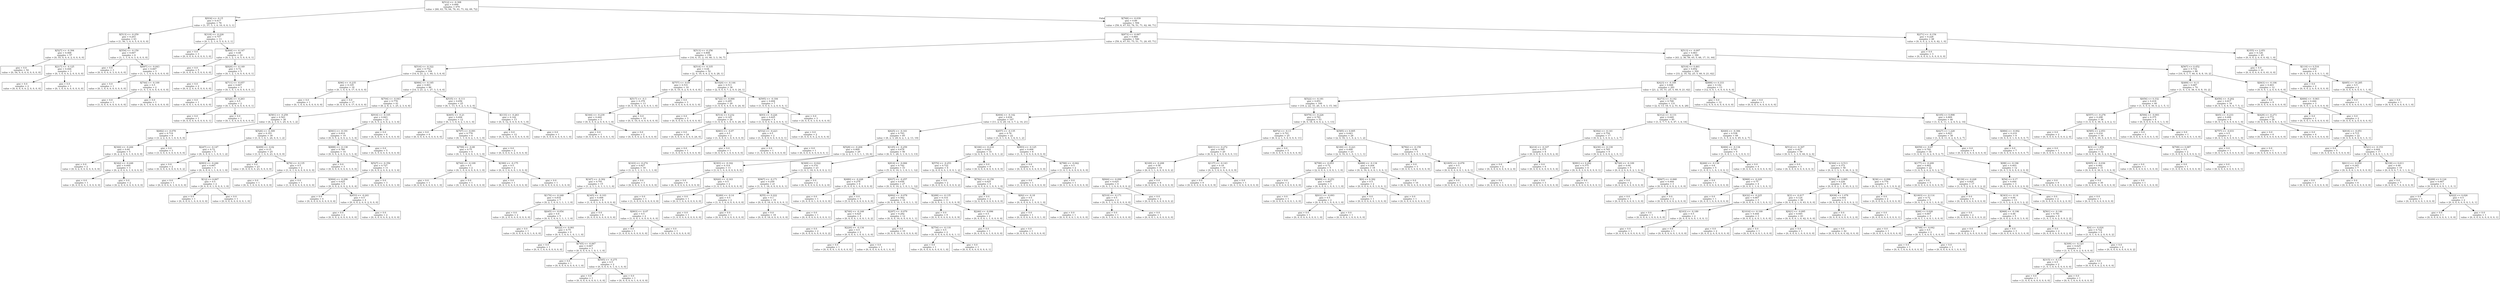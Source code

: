 digraph Tree {
node [shape=box] ;
0 [label="X[512] <= -0.308\ngini = 0.899\nsamples = 670\nvalue = [60, 63, 70, 64, 78, 61, 71, 62, 69, 72]"] ;
1 [label="X[934] <= -0.15\ngini = 0.417\nsamples = 76\nvalue = [1, 57, 3, 1, 0, 10, 0, 0, 3, 1]"] ;
0 -> 1 [labeldistance=2.5, labelangle=45, headlabel="True"] ;
2 [label="X[513] <= -0.259\ngini = 0.203\nsamples = 63\nvalue = [1, 56, 1, 0, 0, 5, 0, 0, 0, 0]"] ;
1 -> 2 ;
3 [label="X[527] <= -0.394\ngini = 0.068\nsamples = 57\nvalue = [0, 55, 0, 0, 0, 2, 0, 0, 0, 0]"] ;
2 -> 3 ;
4 [label="gini = 0.0\nsamples = 54\nvalue = [0, 54, 0, 0, 0, 0, 0, 0, 0, 0]"] ;
3 -> 4 ;
5 [label="X[217] <= -0.125\ngini = 0.444\nsamples = 3\nvalue = [0, 1, 0, 0, 0, 2, 0, 0, 0, 0]"] ;
3 -> 5 ;
6 [label="gini = 0.0\nsamples = 2\nvalue = [0, 0, 0, 0, 0, 2, 0, 0, 0, 0]"] ;
5 -> 6 ;
7 [label="gini = 0.0\nsamples = 1\nvalue = [0, 1, 0, 0, 0, 0, 0, 0, 0, 0]"] ;
5 -> 7 ;
8 [label="X[554] <= -0.159\ngini = 0.667\nsamples = 6\nvalue = [1, 1, 1, 0, 0, 3, 0, 0, 0, 0]"] ;
2 -> 8 ;
9 [label="gini = 0.0\nsamples = 3\nvalue = [0, 0, 0, 0, 0, 3, 0, 0, 0, 0]"] ;
8 -> 9 ;
10 [label="X[697] <= -0.043\ngini = 0.667\nsamples = 3\nvalue = [1, 1, 1, 0, 0, 0, 0, 0, 0, 0]"] ;
8 -> 10 ;
11 [label="gini = 0.0\nsamples = 1\nvalue = [0, 1, 0, 0, 0, 0, 0, 0, 0, 0]"] ;
10 -> 11 ;
12 [label="X[744] <= -0.109\ngini = 0.5\nsamples = 2\nvalue = [1, 0, 1, 0, 0, 0, 0, 0, 0, 0]"] ;
10 -> 12 ;
13 [label="gini = 0.0\nsamples = 1\nvalue = [1, 0, 0, 0, 0, 0, 0, 0, 0, 0]"] ;
12 -> 13 ;
14 [label="gini = 0.0\nsamples = 1\nvalue = [0, 0, 1, 0, 0, 0, 0, 0, 0, 0]"] ;
12 -> 14 ;
15 [label="X[318] <= -0.226\ngini = 0.757\nsamples = 13\nvalue = [0, 1, 2, 1, 0, 5, 0, 0, 3, 1]"] ;
1 -> 15 ;
16 [label="gini = 0.0\nsamples = 3\nvalue = [0, 0, 0, 0, 0, 0, 0, 0, 3, 0]"] ;
15 -> 16 ;
17 [label="X[464] <= -0.147\ngini = 0.68\nsamples = 10\nvalue = [0, 1, 2, 1, 0, 5, 0, 0, 0, 1]"] ;
15 -> 17 ;
18 [label="gini = 0.0\nsamples = 5\nvalue = [0, 0, 0, 0, 0, 5, 0, 0, 0, 0]"] ;
17 -> 18 ;
19 [label="X[820] <= -0.149\ngini = 0.72\nsamples = 5\nvalue = [0, 1, 2, 1, 0, 0, 0, 0, 0, 1]"] ;
17 -> 19 ;
20 [label="gini = 0.0\nsamples = 2\nvalue = [0, 0, 2, 0, 0, 0, 0, 0, 0, 0]"] ;
19 -> 20 ;
21 [label="X[711] <= -0.057\ngini = 0.667\nsamples = 3\nvalue = [0, 1, 0, 1, 0, 0, 0, 0, 0, 1]"] ;
19 -> 21 ;
22 [label="gini = 0.0\nsamples = 1\nvalue = [0, 0, 0, 1, 0, 0, 0, 0, 0, 0]"] ;
21 -> 22 ;
23 [label="X[528] <= -0.263\ngini = 0.5\nsamples = 2\nvalue = [0, 1, 0, 0, 0, 0, 0, 0, 0, 1]"] ;
21 -> 23 ;
24 [label="gini = 0.0\nsamples = 1\nvalue = [0, 0, 0, 0, 0, 0, 0, 0, 0, 1]"] ;
23 -> 24 ;
25 [label="gini = 0.0\nsamples = 1\nvalue = [0, 1, 0, 0, 0, 0, 0, 0, 0, 0]"] ;
23 -> 25 ;
26 [label="X[768] <= -0.039\ngini = 0.89\nsamples = 594\nvalue = [59, 6, 67, 63, 78, 51, 71, 62, 66, 71]"] ;
0 -> 26 [labeldistance=2.5, labelangle=-45, headlabel="False"] ;
27 [label="X[873] <= -0.067\ngini = 0.884\nsamples = 546\nvalue = [59, 6, 67, 61, 75, 51, 71, 20, 65, 71]"] ;
26 -> 27 ;
28 [label="X[513] <= -0.256\ngini = 0.808\nsamples = 156\nvalue = [16, 4, 31, 2, 10, 46, 3, 3, 34, 7]"] ;
27 -> 28 ;
29 [label="X[516] <= -0.322\ngini = 0.752\nsamples = 104\nvalue = [14, 4, 21, 2, 1, 44, 3, 3, 6, 6]"] ;
28 -> 29 ;
30 [label="X[96] <= -0.235\ngini = 0.105\nsamples = 18\nvalue = [0, 1, 0, 0, 0, 17, 0, 0, 0, 0]"] ;
29 -> 30 ;
31 [label="gini = 0.0\nsamples = 1\nvalue = [0, 1, 0, 0, 0, 0, 0, 0, 0, 0]"] ;
30 -> 31 ;
32 [label="gini = 0.0\nsamples = 17\nvalue = [0, 0, 0, 0, 0, 17, 0, 0, 0, 0]"] ;
30 -> 32 ;
33 [label="X[984] <= -0.185\ngini = 0.801\nsamples = 86\nvalue = [14, 3, 21, 2, 1, 27, 3, 3, 6, 6]"] ;
29 -> 33 ;
34 [label="X[704] <= -0.043\ngini = 0.778\nsamples = 61\nvalue = [8, 2, 8, 2, 1, 25, 2, 3, 4, 6]"] ;
33 -> 34 ;
35 [label="X[581] <= -0.259\ngini = 0.543\nsamples = 38\nvalue = [4, 2, 3, 0, 1, 25, 0, 0, 1, 2]"] ;
34 -> 35 ;
36 [label="X[682] <= -0.078\ngini = 0.719\nsamples = 8\nvalue = [3, 2, 2, 0, 0, 1, 0, 0, 0, 0]"] ;
35 -> 36 ;
37 [label="X[344] <= -0.244\ngini = 0.64\nsamples = 5\nvalue = [0, 2, 2, 0, 0, 1, 0, 0, 0, 0]"] ;
36 -> 37 ;
38 [label="gini = 0.0\nsamples = 2\nvalue = [0, 0, 2, 0, 0, 0, 0, 0, 0, 0]"] ;
37 -> 38 ;
39 [label="X[342] <= -0.248\ngini = 0.444\nsamples = 3\nvalue = [0, 2, 0, 0, 0, 1, 0, 0, 0, 0]"] ;
37 -> 39 ;
40 [label="gini = 0.0\nsamples = 1\nvalue = [0, 0, 0, 0, 0, 1, 0, 0, 0, 0]"] ;
39 -> 40 ;
41 [label="gini = 0.0\nsamples = 2\nvalue = [0, 2, 0, 0, 0, 0, 0, 0, 0, 0]"] ;
39 -> 41 ;
42 [label="gini = 0.0\nsamples = 3\nvalue = [3, 0, 0, 0, 0, 0, 0, 0, 0, 0]"] ;
36 -> 42 ;
43 [label="X[526] <= -0.309\ngini = 0.351\nsamples = 30\nvalue = [1, 0, 1, 0, 1, 24, 0, 0, 1, 2]"] ;
35 -> 43 ;
44 [label="X[247] <= -0.147\ngini = 0.72\nsamples = 5\nvalue = [0, 0, 0, 0, 1, 1, 0, 0, 1, 2]"] ;
43 -> 44 ;
45 [label="gini = 0.0\nsamples = 2\nvalue = [0, 0, 0, 0, 0, 0, 0, 0, 0, 2]"] ;
44 -> 45 ;
46 [label="X[993] <= -0.246\ngini = 0.667\nsamples = 3\nvalue = [0, 0, 0, 0, 1, 1, 0, 0, 1, 0]"] ;
44 -> 46 ;
47 [label="gini = 0.0\nsamples = 1\nvalue = [0, 0, 0, 0, 0, 1, 0, 0, 0, 0]"] ;
46 -> 47 ;
48 [label="X[12] <= 6.667\ngini = 0.5\nsamples = 2\nvalue = [0, 0, 0, 0, 1, 0, 0, 0, 1, 0]"] ;
46 -> 48 ;
49 [label="gini = 0.0\nsamples = 1\nvalue = [0, 0, 0, 0, 1, 0, 0, 0, 0, 0]"] ;
48 -> 49 ;
50 [label="gini = 0.0\nsamples = 1\nvalue = [0, 0, 0, 0, 0, 0, 0, 0, 1, 0]"] ;
48 -> 50 ;
51 [label="X[499] <= -0.02\ngini = 0.15\nsamples = 25\nvalue = [1, 0, 1, 0, 0, 23, 0, 0, 0, 0]"] ;
43 -> 51 ;
52 [label="gini = 0.0\nsamples = 23\nvalue = [0, 0, 0, 0, 0, 23, 0, 0, 0, 0]"] ;
51 -> 52 ;
53 [label="X[76] <= -0.135\ngini = 0.5\nsamples = 2\nvalue = [1, 0, 1, 0, 0, 0, 0, 0, 0, 0]"] ;
51 -> 53 ;
54 [label="gini = 0.0\nsamples = 1\nvalue = [0, 0, 1, 0, 0, 0, 0, 0, 0, 0]"] ;
53 -> 54 ;
55 [label="gini = 0.0\nsamples = 1\nvalue = [1, 0, 0, 0, 0, 0, 0, 0, 0, 0]"] ;
53 -> 55 ;
56 [label="X[916] <= -0.105\ngini = 0.843\nsamples = 23\nvalue = [4, 0, 5, 2, 0, 0, 2, 3, 3, 4]"] ;
34 -> 56 ;
57 [label="X[941] <= -0.191\ngini = 0.814\nsamples = 19\nvalue = [0, 0, 5, 2, 0, 0, 2, 3, 3, 4]"] ;
56 -> 57 ;
58 [label="X[888] <= -0.138\ngini = 0.786\nsamples = 14\nvalue = [0, 0, 0, 2, 0, 0, 2, 3, 3, 4]"] ;
57 -> 58 ;
59 [label="gini = 0.0\nsamples = 3\nvalue = [0, 0, 0, 0, 0, 0, 0, 3, 0, 0]"] ;
58 -> 59 ;
60 [label="X[527] <= -0.356\ngini = 0.727\nsamples = 11\nvalue = [0, 0, 0, 2, 0, 0, 2, 0, 3, 4]"] ;
58 -> 60 ;
61 [label="X[904] <= -0.296\ngini = 0.625\nsamples = 8\nvalue = [0, 0, 0, 2, 0, 0, 2, 0, 0, 4]"] ;
60 -> 61 ;
62 [label="gini = 0.0\nsamples = 4\nvalue = [0, 0, 0, 0, 0, 0, 0, 0, 0, 4]"] ;
61 -> 62 ;
63 [label="X[453] <= -0.241\ngini = 0.5\nsamples = 4\nvalue = [0, 0, 0, 2, 0, 0, 2, 0, 0, 0]"] ;
61 -> 63 ;
64 [label="gini = 0.0\nsamples = 2\nvalue = [0, 0, 0, 2, 0, 0, 0, 0, 0, 0]"] ;
63 -> 64 ;
65 [label="gini = 0.0\nsamples = 2\nvalue = [0, 0, 0, 0, 0, 0, 2, 0, 0, 0]"] ;
63 -> 65 ;
66 [label="gini = 0.0\nsamples = 3\nvalue = [0, 0, 0, 0, 0, 0, 0, 0, 3, 0]"] ;
60 -> 66 ;
67 [label="gini = 0.0\nsamples = 5\nvalue = [0, 0, 5, 0, 0, 0, 0, 0, 0, 0]"] ;
57 -> 67 ;
68 [label="gini = 0.0\nsamples = 4\nvalue = [4, 0, 0, 0, 0, 0, 0, 0, 0, 0]"] ;
56 -> 68 ;
69 [label="X[535] <= -0.111\ngini = 0.656\nsamples = 25\nvalue = [6, 1, 13, 0, 0, 2, 1, 0, 2, 0]"] ;
33 -> 69 ;
70 [label="X[465] <= -0.21\ngini = 0.694\nsamples = 12\nvalue = [6, 1, 1, 0, 0, 2, 1, 0, 1, 0]"] ;
69 -> 70 ;
71 [label="gini = 0.0\nsamples = 6\nvalue = [6, 0, 0, 0, 0, 0, 0, 0, 0, 0]"] ;
70 -> 71 ;
72 [label="X[707] <= -0.091\ngini = 0.778\nsamples = 6\nvalue = [0, 1, 1, 0, 0, 2, 1, 0, 1, 0]"] ;
70 -> 72 ;
73 [label="X[799] <= -0.08\ngini = 0.75\nsamples = 4\nvalue = [0, 1, 1, 0, 0, 0, 1, 0, 1, 0]"] ;
72 -> 73 ;
74 [label="X[744] <= -0.109\ngini = 0.5\nsamples = 2\nvalue = [0, 1, 0, 0, 0, 0, 0, 0, 1, 0]"] ;
73 -> 74 ;
75 [label="gini = 0.0\nsamples = 1\nvalue = [0, 0, 0, 0, 0, 0, 0, 0, 1, 0]"] ;
74 -> 75 ;
76 [label="gini = 0.0\nsamples = 1\nvalue = [0, 1, 0, 0, 0, 0, 0, 0, 0, 0]"] ;
74 -> 76 ;
77 [label="X[390] <= -0.175\ngini = 0.5\nsamples = 2\nvalue = [0, 0, 1, 0, 0, 0, 1, 0, 0, 0]"] ;
73 -> 77 ;
78 [label="gini = 0.0\nsamples = 1\nvalue = [0, 0, 1, 0, 0, 0, 0, 0, 0, 0]"] ;
77 -> 78 ;
79 [label="gini = 0.0\nsamples = 1\nvalue = [0, 0, 0, 0, 0, 0, 1, 0, 0, 0]"] ;
77 -> 79 ;
80 [label="gini = 0.0\nsamples = 2\nvalue = [0, 0, 0, 0, 0, 2, 0, 0, 0, 0]"] ;
72 -> 80 ;
81 [label="X[133] <= -0.263\ngini = 0.142\nsamples = 13\nvalue = [0, 0, 12, 0, 0, 0, 0, 0, 1, 0]"] ;
69 -> 81 ;
82 [label="gini = 0.0\nsamples = 12\nvalue = [0, 0, 12, 0, 0, 0, 0, 0, 0, 0]"] ;
81 -> 82 ;
83 [label="gini = 0.0\nsamples = 1\nvalue = [0, 0, 0, 0, 0, 0, 0, 0, 1, 0]"] ;
81 -> 83 ;
84 [label="X[514] <= -0.335\ngini = 0.64\nsamples = 52\nvalue = [2, 0, 10, 0, 9, 2, 0, 0, 28, 1]"] ;
28 -> 84 ;
85 [label="X[757] <= -0.05\ngini = 0.531\nsamples = 16\nvalue = [0, 0, 10, 0, 2, 0, 0, 0, 4, 0]"] ;
84 -> 85 ;
86 [label="X[517] <= -0.3\ngini = 0.379\nsamples = 13\nvalue = [0, 0, 10, 0, 2, 0, 0, 0, 1, 0]"] ;
85 -> 86 ;
87 [label="X[344] <= -0.239\ngini = 0.444\nsamples = 3\nvalue = [0, 0, 0, 0, 2, 0, 0, 0, 1, 0]"] ;
86 -> 87 ;
88 [label="gini = 0.0\nsamples = 1\nvalue = [0, 0, 0, 0, 0, 0, 0, 0, 1, 0]"] ;
87 -> 88 ;
89 [label="gini = 0.0\nsamples = 2\nvalue = [0, 0, 0, 0, 2, 0, 0, 0, 0, 0]"] ;
87 -> 89 ;
90 [label="gini = 0.0\nsamples = 10\nvalue = [0, 0, 10, 0, 0, 0, 0, 0, 0, 0]"] ;
86 -> 90 ;
91 [label="gini = 0.0\nsamples = 3\nvalue = [0, 0, 0, 0, 0, 0, 0, 0, 3, 0]"] ;
85 -> 91 ;
92 [label="X[1020] <= -0.144\ngini = 0.511\nsamples = 36\nvalue = [2, 0, 0, 0, 7, 2, 0, 0, 24, 1]"] ;
84 -> 92 ;
93 [label="X[722] <= -0.066\ngini = 0.295\nsamples = 29\nvalue = [1, 0, 0, 0, 4, 0, 0, 0, 24, 0]"] ;
92 -> 93 ;
94 [label="gini = 0.0\nsamples = 3\nvalue = [0, 0, 0, 0, 3, 0, 0, 0, 0, 0]"] ;
93 -> 94 ;
95 [label="X[514] <= 0.232\ngini = 0.145\nsamples = 26\nvalue = [1, 0, 0, 0, 1, 0, 0, 0, 24, 0]"] ;
93 -> 95 ;
96 [label="gini = 0.0\nsamples = 24\nvalue = [0, 0, 0, 0, 0, 0, 0, 0, 24, 0]"] ;
95 -> 96 ;
97 [label="X[661] <= -0.07\ngini = 0.5\nsamples = 2\nvalue = [1, 0, 0, 0, 1, 0, 0, 0, 0, 0]"] ;
95 -> 97 ;
98 [label="gini = 0.0\nsamples = 1\nvalue = [1, 0, 0, 0, 0, 0, 0, 0, 0, 0]"] ;
97 -> 98 ;
99 [label="gini = 0.0\nsamples = 1\nvalue = [0, 0, 0, 0, 1, 0, 0, 0, 0, 0]"] ;
97 -> 99 ;
100 [label="X[595] <= -0.184\ngini = 0.694\nsamples = 7\nvalue = [1, 0, 0, 0, 3, 2, 0, 0, 0, 1]"] ;
92 -> 100 ;
101 [label="X[93] <= -0.226\ngini = 0.625\nsamples = 4\nvalue = [1, 0, 0, 0, 0, 2, 0, 0, 0, 1]"] ;
100 -> 101 ;
102 [label="X[532] <= -0.223\ngini = 0.5\nsamples = 2\nvalue = [1, 0, 0, 0, 0, 0, 0, 0, 0, 1]"] ;
101 -> 102 ;
103 [label="gini = 0.0\nsamples = 1\nvalue = [1, 0, 0, 0, 0, 0, 0, 0, 0, 0]"] ;
102 -> 103 ;
104 [label="gini = 0.0\nsamples = 1\nvalue = [0, 0, 0, 0, 0, 0, 0, 0, 0, 1]"] ;
102 -> 104 ;
105 [label="gini = 0.0\nsamples = 2\nvalue = [0, 0, 0, 0, 0, 2, 0, 0, 0, 0]"] ;
101 -> 105 ;
106 [label="gini = 0.0\nsamples = 3\nvalue = [0, 0, 0, 0, 3, 0, 0, 0, 0, 0]"] ;
100 -> 106 ;
107 [label="X[513] <= -0.097\ngini = 0.863\nsamples = 390\nvalue = [43, 2, 36, 59, 65, 5, 68, 17, 31, 64]"] ;
27 -> 107 ;
108 [label="X[518] <= 0.461\ngini = 0.852\nsamples = 304\nvalue = [33, 2, 35, 52, 25, 5, 60, 9, 21, 62]"] ;
107 -> 108 ;
109 [label="X[423] <= -0.185\ngini = 0.848\nsamples = 291\nvalue = [21, 2, 35, 51, 25, 5, 60, 9, 21, 62]"] ;
108 -> 109 ;
110 [label="X[522] <= -0.181\ngini = 0.851\nsamples = 160\nvalue = [19, 2, 22, 33, 20, 3, 9, 3, 15, 34]"] ;
109 -> 110 ;
111 [label="X[404] <= -0.142\ngini = 0.836\nsamples = 107\nvalue = [11, 2, 4, 29, 14, 3, 7, 2, 14, 21]"] ;
110 -> 111 ;
112 [label="X[625] <= -0.161\ngini = 0.793\nsamples = 85\nvalue = [8, 2, 3, 29, 6, 2, 1, 2, 13, 19]"] ;
111 -> 112 ;
113 [label="X[528] <= -0.204\ngini = 0.809\nsamples = 29\nvalue = [2, 2, 2, 1, 3, 1, 1, 1, 10, 6]"] ;
112 -> 113 ;
114 [label="X[163] <= -0.274\ngini = 0.827\nsamples = 18\nvalue = [1, 2, 1, 1, 3, 1, 1, 1, 1, 6]"] ;
113 -> 114 ;
115 [label="X[347] <= -0.302\ngini = 0.791\nsamples = 15\nvalue = [1, 2, 1, 1, 0, 1, 1, 1, 1, 6]"] ;
114 -> 115 ;
116 [label="X[170] <= -0.248\ngini = 0.816\nsamples = 7\nvalue = [0, 2, 1, 0, 0, 1, 1, 1, 1, 0]"] ;
115 -> 116 ;
117 [label="gini = 0.0\nsamples = 2\nvalue = [0, 2, 0, 0, 0, 0, 0, 0, 0, 0]"] ;
116 -> 117 ;
118 [label="X[645] <= -0.054\ngini = 0.8\nsamples = 5\nvalue = [0, 0, 1, 0, 0, 1, 1, 1, 1, 0]"] ;
116 -> 118 ;
119 [label="gini = 0.0\nsamples = 1\nvalue = [0, 0, 0, 0, 0, 0, 1, 0, 0, 0]"] ;
118 -> 119 ;
120 [label="X[622] <= -0.061\ngini = 0.75\nsamples = 4\nvalue = [0, 0, 1, 0, 0, 1, 0, 1, 1, 0]"] ;
118 -> 120 ;
121 [label="gini = 0.0\nsamples = 1\nvalue = [0, 0, 1, 0, 0, 0, 0, 0, 0, 0]"] ;
120 -> 121 ;
122 [label="X[745] <= -0.067\ngini = 0.667\nsamples = 3\nvalue = [0, 0, 0, 0, 0, 1, 0, 1, 1, 0]"] ;
120 -> 122 ;
123 [label="gini = 0.0\nsamples = 1\nvalue = [0, 0, 0, 0, 0, 0, 0, 0, 1, 0]"] ;
122 -> 123 ;
124 [label="X[545] <= -0.275\ngini = 0.5\nsamples = 2\nvalue = [0, 0, 0, 0, 0, 1, 0, 1, 0, 0]"] ;
122 -> 124 ;
125 [label="gini = 0.0\nsamples = 1\nvalue = [0, 0, 0, 0, 0, 0, 0, 1, 0, 0]"] ;
124 -> 125 ;
126 [label="gini = 0.0\nsamples = 1\nvalue = [0, 0, 0, 0, 0, 1, 0, 0, 0, 0]"] ;
124 -> 126 ;
127 [label="X[345] <= -0.103\ngini = 0.406\nsamples = 8\nvalue = [1, 0, 0, 1, 0, 0, 0, 0, 0, 6]"] ;
115 -> 127 ;
128 [label="gini = 0.0\nsamples = 6\nvalue = [0, 0, 0, 0, 0, 0, 0, 0, 0, 6]"] ;
127 -> 128 ;
129 [label="X[803] <= -0.07\ngini = 0.5\nsamples = 2\nvalue = [1, 0, 0, 1, 0, 0, 0, 0, 0, 0]"] ;
127 -> 129 ;
130 [label="gini = 0.0\nsamples = 1\nvalue = [1, 0, 0, 0, 0, 0, 0, 0, 0, 0]"] ;
129 -> 130 ;
131 [label="gini = 0.0\nsamples = 1\nvalue = [0, 0, 0, 1, 0, 0, 0, 0, 0, 0]"] ;
129 -> 131 ;
132 [label="gini = 0.0\nsamples = 3\nvalue = [0, 0, 0, 0, 3, 0, 0, 0, 0, 0]"] ;
114 -> 132 ;
133 [label="X[393] <= -0.162\ngini = 0.314\nsamples = 11\nvalue = [1, 0, 1, 0, 0, 0, 0, 0, 9, 0]"] ;
113 -> 133 ;
134 [label="gini = 0.0\nsamples = 9\nvalue = [0, 0, 0, 0, 0, 0, 0, 0, 9, 0]"] ;
133 -> 134 ;
135 [label="X[920] <= -0.163\ngini = 0.5\nsamples = 2\nvalue = [1, 0, 1, 0, 0, 0, 0, 0, 0, 0]"] ;
133 -> 135 ;
136 [label="gini = 0.0\nsamples = 1\nvalue = [1, 0, 0, 0, 0, 0, 0, 0, 0, 0]"] ;
135 -> 136 ;
137 [label="gini = 0.0\nsamples = 1\nvalue = [0, 0, 1, 0, 0, 0, 0, 0, 0, 0]"] ;
135 -> 137 ;
138 [label="X[145] <= -0.259\ngini = 0.678\nsamples = 56\nvalue = [6, 0, 1, 28, 3, 1, 0, 1, 3, 13]"] ;
112 -> 138 ;
139 [label="X[369] <= -0.022\ngini = 0.374\nsamples = 23\nvalue = [1, 0, 1, 18, 0, 0, 0, 0, 2, 1]"] ;
138 -> 139 ;
140 [label="X[967] <= -0.171\ngini = 0.259\nsamples = 21\nvalue = [1, 0, 1, 18, 0, 0, 0, 0, 0, 1]"] ;
139 -> 140 ;
141 [label="X[280] <= -0.14\ngini = 0.5\nsamples = 2\nvalue = [1, 0, 1, 0, 0, 0, 0, 0, 0, 0]"] ;
140 -> 141 ;
142 [label="gini = 0.0\nsamples = 1\nvalue = [1, 0, 0, 0, 0, 0, 0, 0, 0, 0]"] ;
141 -> 142 ;
143 [label="gini = 0.0\nsamples = 1\nvalue = [0, 0, 1, 0, 0, 0, 0, 0, 0, 0]"] ;
141 -> 143 ;
144 [label="X[55] <= 0.222\ngini = 0.1\nsamples = 19\nvalue = [0, 0, 0, 18, 0, 0, 0, 0, 0, 1]"] ;
140 -> 144 ;
145 [label="gini = 0.0\nsamples = 18\nvalue = [0, 0, 0, 18, 0, 0, 0, 0, 0, 0]"] ;
144 -> 145 ;
146 [label="gini = 0.0\nsamples = 1\nvalue = [0, 0, 0, 0, 0, 0, 0, 0, 0, 1]"] ;
144 -> 146 ;
147 [label="gini = 0.0\nsamples = 2\nvalue = [0, 0, 0, 0, 0, 0, 0, 0, 2, 0]"] ;
139 -> 147 ;
148 [label="X[814] <= -0.066\ngini = 0.742\nsamples = 33\nvalue = [5, 0, 0, 10, 3, 1, 0, 1, 1, 12]"] ;
138 -> 148 ;
149 [label="X[480] <= -0.228\ngini = 0.278\nsamples = 6\nvalue = [5, 0, 0, 0, 1, 0, 0, 0, 0, 0]"] ;
148 -> 149 ;
150 [label="gini = 0.0\nsamples = 1\nvalue = [0, 0, 0, 0, 1, 0, 0, 0, 0, 0]"] ;
149 -> 150 ;
151 [label="gini = 0.0\nsamples = 5\nvalue = [5, 0, 0, 0, 0, 0, 0, 0, 0, 0]"] ;
149 -> 151 ;
152 [label="X[937] <= -0.257\ngini = 0.656\nsamples = 27\nvalue = [0, 0, 0, 10, 2, 1, 0, 1, 1, 12]"] ;
148 -> 152 ;
153 [label="X[892] <= -0.078\ngini = 0.562\nsamples = 16\nvalue = [0, 0, 0, 10, 1, 0, 0, 1, 1, 3]"] ;
152 -> 153 ;
154 [label="X[740] <= -0.168\ngini = 0.625\nsamples = 4\nvalue = [0, 0, 0, 0, 1, 0, 0, 1, 0, 2]"] ;
153 -> 154 ;
155 [label="gini = 0.0\nsamples = 2\nvalue = [0, 0, 0, 0, 0, 0, 0, 0, 0, 2]"] ;
154 -> 155 ;
156 [label="X[220] <= -0.134\ngini = 0.5\nsamples = 2\nvalue = [0, 0, 0, 0, 1, 0, 0, 1, 0, 0]"] ;
154 -> 156 ;
157 [label="gini = 0.0\nsamples = 1\nvalue = [0, 0, 0, 0, 1, 0, 0, 0, 0, 0]"] ;
156 -> 157 ;
158 [label="gini = 0.0\nsamples = 1\nvalue = [0, 0, 0, 0, 0, 0, 0, 1, 0, 0]"] ;
156 -> 158 ;
159 [label="X[297] <= -0.079\ngini = 0.292\nsamples = 12\nvalue = [0, 0, 0, 10, 0, 0, 0, 0, 1, 1]"] ;
153 -> 159 ;
160 [label="gini = 0.0\nsamples = 10\nvalue = [0, 0, 0, 10, 0, 0, 0, 0, 0, 0]"] ;
159 -> 160 ;
161 [label="X[754] <= -0.118\ngini = 0.5\nsamples = 2\nvalue = [0, 0, 0, 0, 0, 0, 0, 0, 1, 1]"] ;
159 -> 161 ;
162 [label="gini = 0.0\nsamples = 1\nvalue = [0, 0, 0, 0, 0, 0, 0, 0, 1, 0]"] ;
161 -> 162 ;
163 [label="gini = 0.0\nsamples = 1\nvalue = [0, 0, 0, 0, 0, 0, 0, 0, 0, 1]"] ;
161 -> 163 ;
164 [label="X[288] <= -0.135\ngini = 0.314\nsamples = 11\nvalue = [0, 0, 0, 0, 1, 1, 0, 0, 0, 9]"] ;
152 -> 164 ;
165 [label="gini = 0.0\nsamples = 9\nvalue = [0, 0, 0, 0, 0, 0, 0, 0, 0, 9]"] ;
164 -> 165 ;
166 [label="X[246] <= -0.096\ngini = 0.5\nsamples = 2\nvalue = [0, 0, 0, 0, 1, 1, 0, 0, 0, 0]"] ;
164 -> 166 ;
167 [label="gini = 0.0\nsamples = 1\nvalue = [0, 0, 0, 0, 0, 1, 0, 0, 0, 0]"] ;
166 -> 167 ;
168 [label="gini = 0.0\nsamples = 1\nvalue = [0, 0, 0, 0, 1, 0, 0, 0, 0, 0]"] ;
166 -> 168 ;
169 [label="X[457] <= -0.135\ngini = 0.76\nsamples = 22\nvalue = [3, 0, 1, 0, 8, 1, 6, 0, 1, 2]"] ;
111 -> 169 ;
170 [label="X[166] <= -0.214\ngini = 0.622\nsamples = 14\nvalue = [2, 0, 0, 0, 8, 1, 0, 0, 1, 2]"] ;
169 -> 170 ;
171 [label="X[570] <= -0.253\ngini = 0.722\nsamples = 6\nvalue = [2, 0, 0, 0, 0, 1, 0, 0, 1, 2]"] ;
170 -> 171 ;
172 [label="gini = 0.0\nsamples = 2\nvalue = [0, 0, 0, 0, 0, 0, 0, 0, 0, 2]"] ;
171 -> 172 ;
173 [label="X[782] <= -0.159\ngini = 0.625\nsamples = 4\nvalue = [2, 0, 0, 0, 0, 1, 0, 0, 1, 0]"] ;
171 -> 173 ;
174 [label="gini = 0.0\nsamples = 2\nvalue = [2, 0, 0, 0, 0, 0, 0, 0, 0, 0]"] ;
173 -> 174 ;
175 [label="X[82] <= -0.18\ngini = 0.5\nsamples = 2\nvalue = [0, 0, 0, 0, 0, 1, 0, 0, 1, 0]"] ;
173 -> 175 ;
176 [label="gini = 0.0\nsamples = 1\nvalue = [0, 0, 0, 0, 0, 0, 0, 0, 1, 0]"] ;
175 -> 176 ;
177 [label="gini = 0.0\nsamples = 1\nvalue = [0, 0, 0, 0, 0, 1, 0, 0, 0, 0]"] ;
175 -> 177 ;
178 [label="gini = 0.0\nsamples = 8\nvalue = [0, 0, 0, 0, 8, 0, 0, 0, 0, 0]"] ;
170 -> 178 ;
179 [label="X[993] <= -0.125\ngini = 0.406\nsamples = 8\nvalue = [1, 0, 1, 0, 0, 0, 6, 0, 0, 0]"] ;
169 -> 179 ;
180 [label="gini = 0.0\nsamples = 6\nvalue = [0, 0, 0, 0, 0, 0, 6, 0, 0, 0]"] ;
179 -> 180 ;
181 [label="X[788] <= -0.042\ngini = 0.5\nsamples = 2\nvalue = [1, 0, 1, 0, 0, 0, 0, 0, 0, 0]"] ;
179 -> 181 ;
182 [label="gini = 0.0\nsamples = 1\nvalue = [1, 0, 0, 0, 0, 0, 0, 0, 0, 0]"] ;
181 -> 182 ;
183 [label="gini = 0.0\nsamples = 1\nvalue = [0, 0, 1, 0, 0, 0, 0, 0, 0, 0]"] ;
181 -> 183 ;
184 [label="X[979] <= -0.226\ngini = 0.781\nsamples = 53\nvalue = [8, 0, 18, 4, 6, 0, 2, 1, 1, 13]"] ;
110 -> 184 ;
185 [label="X[872] <= -0.13\ngini = 0.701\nsamples = 25\nvalue = [6, 0, 2, 1, 5, 0, 0, 0, 0, 11]"] ;
184 -> 185 ;
186 [label="X[411] <= -0.272\ngini = 0.595\nsamples = 20\nvalue = [6, 0, 2, 1, 0, 0, 0, 0, 0, 11]"] ;
185 -> 186 ;
187 [label="X[169] <= -0.208\ngini = 0.58\nsamples = 10\nvalue = [6, 0, 1, 1, 0, 0, 0, 0, 0, 2]"] ;
186 -> 187 ;
188 [label="X[844] <= -0.099\ngini = 0.625\nsamples = 4\nvalue = [0, 0, 1, 1, 0, 0, 0, 0, 0, 2]"] ;
187 -> 188 ;
189 [label="X[510] <= -0.171\ngini = 0.5\nsamples = 2\nvalue = [0, 0, 1, 1, 0, 0, 0, 0, 0, 0]"] ;
188 -> 189 ;
190 [label="gini = 0.0\nsamples = 1\nvalue = [0, 0, 1, 0, 0, 0, 0, 0, 0, 0]"] ;
189 -> 190 ;
191 [label="gini = 0.0\nsamples = 1\nvalue = [0, 0, 0, 1, 0, 0, 0, 0, 0, 0]"] ;
189 -> 191 ;
192 [label="gini = 0.0\nsamples = 2\nvalue = [0, 0, 0, 0, 0, 0, 0, 0, 0, 2]"] ;
188 -> 192 ;
193 [label="gini = 0.0\nsamples = 6\nvalue = [6, 0, 0, 0, 0, 0, 0, 0, 0, 0]"] ;
187 -> 193 ;
194 [label="X[137] <= -0.143\ngini = 0.18\nsamples = 10\nvalue = [0, 0, 1, 0, 0, 0, 0, 0, 0, 9]"] ;
186 -> 194 ;
195 [label="gini = 0.0\nsamples = 9\nvalue = [0, 0, 0, 0, 0, 0, 0, 0, 0, 9]"] ;
194 -> 195 ;
196 [label="gini = 0.0\nsamples = 1\nvalue = [0, 0, 1, 0, 0, 0, 0, 0, 0, 0]"] ;
194 -> 196 ;
197 [label="gini = 0.0\nsamples = 5\nvalue = [0, 0, 0, 0, 5, 0, 0, 0, 0, 0]"] ;
185 -> 197 ;
198 [label="X[585] <= 0.005\ngini = 0.643\nsamples = 28\nvalue = [2, 0, 16, 3, 1, 0, 2, 1, 1, 2]"] ;
184 -> 198 ;
199 [label="X[180] <= -0.221\ngini = 0.499\nsamples = 23\nvalue = [2, 0, 16, 0, 1, 0, 1, 1, 1, 1]"] ;
198 -> 199 ;
200 [label="X[798] <= -0.053\ngini = 0.72\nsamples = 5\nvalue = [2, 0, 0, 0, 1, 0, 0, 1, 1, 0]"] ;
199 -> 200 ;
201 [label="gini = 0.0\nsamples = 2\nvalue = [2, 0, 0, 0, 0, 0, 0, 0, 0, 0]"] ;
200 -> 201 ;
202 [label="X[989] <= -0.251\ngini = 0.667\nsamples = 3\nvalue = [0, 0, 0, 0, 1, 0, 0, 1, 1, 0]"] ;
200 -> 202 ;
203 [label="gini = 0.0\nsamples = 1\nvalue = [0, 0, 0, 0, 0, 0, 0, 1, 0, 0]"] ;
202 -> 203 ;
204 [label="X[931] <= -0.093\ngini = 0.5\nsamples = 2\nvalue = [0, 0, 0, 0, 1, 0, 0, 0, 1, 0]"] ;
202 -> 204 ;
205 [label="gini = 0.0\nsamples = 1\nvalue = [0, 0, 0, 0, 0, 0, 0, 0, 1, 0]"] ;
204 -> 205 ;
206 [label="gini = 0.0\nsamples = 1\nvalue = [0, 0, 0, 0, 1, 0, 0, 0, 0, 0]"] ;
204 -> 206 ;
207 [label="X[488] <= -0.134\ngini = 0.204\nsamples = 18\nvalue = [0, 0, 16, 0, 0, 0, 1, 0, 0, 1]"] ;
199 -> 207 ;
208 [label="X[0] <= 0.392\ngini = 0.5\nsamples = 2\nvalue = [0, 0, 0, 0, 0, 0, 1, 0, 0, 1]"] ;
207 -> 208 ;
209 [label="gini = 0.0\nsamples = 1\nvalue = [0, 0, 0, 0, 0, 0, 1, 0, 0, 0]"] ;
208 -> 209 ;
210 [label="gini = 0.0\nsamples = 1\nvalue = [0, 0, 0, 0, 0, 0, 0, 0, 0, 1]"] ;
208 -> 210 ;
211 [label="gini = 0.0\nsamples = 16\nvalue = [0, 0, 16, 0, 0, 0, 0, 0, 0, 0]"] ;
207 -> 211 ;
212 [label="X[782] <= -0.159\ngini = 0.56\nsamples = 5\nvalue = [0, 0, 0, 3, 0, 0, 1, 0, 0, 1]"] ;
198 -> 212 ;
213 [label="gini = 0.0\nsamples = 3\nvalue = [0, 0, 0, 3, 0, 0, 0, 0, 0, 0]"] ;
212 -> 213 ;
214 [label="X[1005] <= -0.078\ngini = 0.5\nsamples = 2\nvalue = [0, 0, 0, 0, 0, 0, 1, 0, 0, 1]"] ;
212 -> 214 ;
215 [label="gini = 0.0\nsamples = 1\nvalue = [0, 0, 0, 0, 0, 0, 1, 0, 0, 0]"] ;
214 -> 215 ;
216 [label="gini = 0.0\nsamples = 1\nvalue = [0, 0, 0, 0, 0, 0, 0, 0, 0, 1]"] ;
214 -> 216 ;
217 [label="X[273] <= -0.142\ngini = 0.768\nsamples = 131\nvalue = [2, 0, 13, 18, 5, 2, 51, 6, 6, 28]"] ;
109 -> 217 ;
218 [label="X[312] <= -0.131\ngini = 0.649\nsamples = 85\nvalue = [1, 0, 7, 7, 4, 0, 47, 1, 4, 14]"] ;
217 -> 218 ;
219 [label="X[302] <= -0.141\ngini = 0.754\nsamples = 17\nvalue = [0, 0, 2, 3, 0, 0, 2, 1, 2, 7]"] ;
218 -> 219 ;
220 [label="X[214] <= -0.107\ngini = 0.375\nsamples = 8\nvalue = [0, 0, 0, 0, 0, 0, 0, 0, 2, 6]"] ;
219 -> 220 ;
221 [label="gini = 0.0\nsamples = 2\nvalue = [0, 0, 0, 0, 0, 0, 0, 0, 2, 0]"] ;
220 -> 221 ;
222 [label="gini = 0.0\nsamples = 6\nvalue = [0, 0, 0, 0, 0, 0, 0, 0, 0, 6]"] ;
220 -> 222 ;
223 [label="X[230] <= -0.139\ngini = 0.765\nsamples = 9\nvalue = [0, 0, 2, 3, 0, 0, 2, 1, 0, 1]"] ;
219 -> 223 ;
224 [label="X[991] <= 0.292\ngini = 0.375\nsamples = 4\nvalue = [0, 0, 0, 3, 0, 0, 0, 0, 0, 1]"] ;
223 -> 224 ;
225 [label="gini = 0.0\nsamples = 3\nvalue = [0, 0, 0, 3, 0, 0, 0, 0, 0, 0]"] ;
224 -> 225 ;
226 [label="gini = 0.0\nsamples = 1\nvalue = [0, 0, 0, 0, 0, 0, 0, 0, 0, 1]"] ;
224 -> 226 ;
227 [label="X[726] <= -0.109\ngini = 0.64\nsamples = 5\nvalue = [0, 0, 2, 0, 0, 0, 2, 1, 0, 0]"] ;
223 -> 227 ;
228 [label="gini = 0.0\nsamples = 2\nvalue = [0, 0, 2, 0, 0, 0, 0, 0, 0, 0]"] ;
227 -> 228 ;
229 [label="X[847] <= -0.068\ngini = 0.444\nsamples = 3\nvalue = [0, 0, 0, 0, 0, 0, 2, 1, 0, 0]"] ;
227 -> 229 ;
230 [label="gini = 0.0\nsamples = 1\nvalue = [0, 0, 0, 0, 0, 0, 0, 1, 0, 0]"] ;
229 -> 230 ;
231 [label="gini = 0.0\nsamples = 2\nvalue = [0, 0, 0, 0, 0, 0, 2, 0, 0, 0]"] ;
229 -> 231 ;
232 [label="X[440] <= -0.306\ngini = 0.538\nsamples = 68\nvalue = [1, 0, 5, 4, 4, 0, 45, 0, 2, 7]"] ;
218 -> 232 ;
233 [label="X[484] <= -0.134\ngini = 0.741\nsamples = 9\nvalue = [1, 0, 4, 1, 1, 0, 1, 0, 0, 1]"] ;
232 -> 233 ;
234 [label="X[266] <= -0.136\ngini = 0.8\nsamples = 5\nvalue = [1, 0, 0, 1, 1, 0, 1, 0, 0, 1]"] ;
233 -> 234 ;
235 [label="gini = 0.0\nsamples = 1\nvalue = [1, 0, 0, 0, 0, 0, 0, 0, 0, 0]"] ;
234 -> 235 ;
236 [label="X[968] <= -0.229\ngini = 0.75\nsamples = 4\nvalue = [0, 0, 0, 1, 1, 0, 1, 0, 0, 1]"] ;
234 -> 236 ;
237 [label="gini = 0.0\nsamples = 1\nvalue = [0, 0, 0, 1, 0, 0, 0, 0, 0, 0]"] ;
236 -> 237 ;
238 [label="X[432] <= -0.225\ngini = 0.667\nsamples = 3\nvalue = [0, 0, 0, 0, 1, 0, 1, 0, 0, 1]"] ;
236 -> 238 ;
239 [label="gini = 0.0\nsamples = 1\nvalue = [0, 0, 0, 0, 1, 0, 0, 0, 0, 0]"] ;
238 -> 239 ;
240 [label="X[163] <= -0.189\ngini = 0.5\nsamples = 2\nvalue = [0, 0, 0, 0, 0, 0, 1, 0, 0, 1]"] ;
238 -> 240 ;
241 [label="gini = 0.0\nsamples = 1\nvalue = [0, 0, 0, 0, 0, 0, 0, 0, 0, 1]"] ;
240 -> 241 ;
242 [label="gini = 0.0\nsamples = 1\nvalue = [0, 0, 0, 0, 0, 0, 1, 0, 0, 0]"] ;
240 -> 242 ;
243 [label="gini = 0.0\nsamples = 4\nvalue = [0, 0, 4, 0, 0, 0, 0, 0, 0, 0]"] ;
233 -> 243 ;
244 [label="X[512] <= -0.307\ngini = 0.427\nsamples = 59\nvalue = [0, 0, 1, 3, 3, 0, 44, 0, 2, 6]"] ;
232 -> 244 ;
245 [label="gini = 0.0\nsamples = 3\nvalue = [0, 0, 0, 0, 0, 0, 0, 0, 0, 3]"] ;
244 -> 245 ;
246 [label="X[344] <= 0.513\ngini = 0.372\nsamples = 56\nvalue = [0, 0, 1, 3, 3, 0, 44, 0, 2, 3]"] ;
244 -> 246 ;
247 [label="X[592] <= 0.885\ngini = 0.226\nsamples = 49\nvalue = [0, 0, 0, 2, 1, 0, 43, 0, 2, 1]"] ;
246 -> 247 ;
248 [label="X[3] <= -0.417\ngini = 0.124\nsamples = 46\nvalue = [0, 0, 0, 2, 1, 0, 43, 0, 0, 0]"] ;
247 -> 248 ;
249 [label="X[1016] <= -0.109\ngini = 0.444\nsamples = 3\nvalue = [0, 0, 0, 2, 0, 0, 1, 0, 0, 0]"] ;
248 -> 249 ;
250 [label="gini = 0.0\nsamples = 2\nvalue = [0, 0, 0, 2, 0, 0, 0, 0, 0, 0]"] ;
249 -> 250 ;
251 [label="gini = 0.0\nsamples = 1\nvalue = [0, 0, 0, 0, 0, 0, 1, 0, 0, 0]"] ;
249 -> 251 ;
252 [label="X[921] <= -0.095\ngini = 0.045\nsamples = 43\nvalue = [0, 0, 0, 0, 1, 0, 42, 0, 0, 0]"] ;
248 -> 252 ;
253 [label="gini = 0.0\nsamples = 1\nvalue = [0, 0, 0, 0, 1, 0, 0, 0, 0, 0]"] ;
252 -> 253 ;
254 [label="gini = 0.0\nsamples = 42\nvalue = [0, 0, 0, 0, 0, 0, 42, 0, 0, 0]"] ;
252 -> 254 ;
255 [label="X[938] <= 1.078\ngini = 0.444\nsamples = 3\nvalue = [0, 0, 0, 0, 0, 0, 0, 0, 2, 1]"] ;
247 -> 255 ;
256 [label="gini = 0.0\nsamples = 2\nvalue = [0, 0, 0, 0, 0, 0, 0, 0, 2, 0]"] ;
255 -> 256 ;
257 [label="gini = 0.0\nsamples = 1\nvalue = [0, 0, 0, 0, 0, 0, 0, 0, 0, 1]"] ;
255 -> 257 ;
258 [label="X[36] <= -0.098\ngini = 0.776\nsamples = 7\nvalue = [0, 0, 1, 1, 2, 0, 1, 0, 0, 2]"] ;
246 -> 258 ;
259 [label="gini = 0.0\nsamples = 2\nvalue = [0, 0, 0, 0, 2, 0, 0, 0, 0, 0]"] ;
258 -> 259 ;
260 [label="X[1003] <= -0.114\ngini = 0.72\nsamples = 5\nvalue = [0, 0, 1, 1, 0, 0, 1, 0, 0, 2]"] ;
258 -> 260 ;
261 [label="X[46] <= 0.028\ngini = 0.667\nsamples = 3\nvalue = [0, 0, 1, 1, 0, 0, 1, 0, 0, 0]"] ;
260 -> 261 ;
262 [label="gini = 0.0\nsamples = 1\nvalue = [0, 0, 0, 1, 0, 0, 0, 0, 0, 0]"] ;
261 -> 262 ;
263 [label="X[748] <= -0.042\ngini = 0.5\nsamples = 2\nvalue = [0, 0, 1, 0, 0, 0, 1, 0, 0, 0]"] ;
261 -> 263 ;
264 [label="gini = 0.0\nsamples = 1\nvalue = [0, 0, 1, 0, 0, 0, 0, 0, 0, 0]"] ;
263 -> 264 ;
265 [label="gini = 0.0\nsamples = 1\nvalue = [0, 0, 0, 0, 0, 0, 1, 0, 0, 0]"] ;
263 -> 265 ;
266 [label="gini = 0.0\nsamples = 2\nvalue = [0, 0, 0, 0, 0, 0, 0, 0, 0, 2]"] ;
260 -> 266 ;
267 [label="X[105] <= 0.898\ngini = 0.809\nsamples = 46\nvalue = [1, 0, 6, 11, 1, 2, 4, 5, 2, 14]"] ;
217 -> 267 ;
268 [label="X[427] <= 1.228\ngini = 0.823\nsamples = 38\nvalue = [1, 0, 6, 11, 0, 2, 4, 5, 2, 7]"] ;
267 -> 268 ;
269 [label="X[659] <= -0.07\ngini = 0.792\nsamples = 34\nvalue = [1, 0, 6, 11, 0, 2, 0, 5, 2, 7]"] ;
268 -> 269 ;
270 [label="X[177] <= -0.209\ngini = 0.802\nsamples = 22\nvalue = [1, 0, 5, 2, 0, 2, 0, 3, 2, 7]"] ;
269 -> 270 ;
271 [label="gini = 0.0\nsamples = 5\nvalue = [0, 0, 0, 0, 0, 0, 0, 0, 0, 5]"] ;
270 -> 271 ;
272 [label="X[130] <= -0.228\ngini = 0.824\nsamples = 17\nvalue = [1, 0, 5, 2, 0, 2, 0, 3, 2, 2]"] ;
270 -> 272 ;
273 [label="gini = 0.0\nsamples = 4\nvalue = [0, 0, 4, 0, 0, 0, 0, 0, 0, 0]"] ;
272 -> 273 ;
274 [label="X[343] <= -0.14\ngini = 0.84\nsamples = 13\nvalue = [1, 0, 1, 2, 0, 2, 0, 3, 2, 2]"] ;
272 -> 274 ;
275 [label="X[968] <= -0.196\ngini = 0.48\nsamples = 5\nvalue = [0, 0, 0, 2, 0, 0, 0, 3, 0, 0]"] ;
274 -> 275 ;
276 [label="gini = 0.0\nsamples = 2\nvalue = [0, 0, 0, 2, 0, 0, 0, 0, 0, 0]"] ;
275 -> 276 ;
277 [label="gini = 0.0\nsamples = 3\nvalue = [0, 0, 0, 0, 0, 0, 0, 3, 0, 0]"] ;
275 -> 277 ;
278 [label="X[561] <= -0.146\ngini = 0.781\nsamples = 8\nvalue = [1, 0, 1, 0, 0, 2, 0, 0, 2, 2]"] ;
274 -> 278 ;
279 [label="gini = 0.0\nsamples = 2\nvalue = [0, 0, 0, 0, 0, 0, 0, 0, 2, 0]"] ;
278 -> 279 ;
280 [label="X[4] <= -0.024\ngini = 0.722\nsamples = 6\nvalue = [1, 0, 1, 0, 0, 2, 0, 0, 0, 2]"] ;
278 -> 280 ;
281 [label="X[309] <= -0.123\ngini = 0.625\nsamples = 4\nvalue = [1, 0, 1, 0, 0, 2, 0, 0, 0, 0]"] ;
280 -> 281 ;
282 [label="X[315] <= -0.131\ngini = 0.5\nsamples = 2\nvalue = [1, 0, 1, 0, 0, 0, 0, 0, 0, 0]"] ;
281 -> 282 ;
283 [label="gini = 0.0\nsamples = 1\nvalue = [1, 0, 0, 0, 0, 0, 0, 0, 0, 0]"] ;
282 -> 283 ;
284 [label="gini = 0.0\nsamples = 1\nvalue = [0, 0, 1, 0, 0, 0, 0, 0, 0, 0]"] ;
282 -> 284 ;
285 [label="gini = 0.0\nsamples = 2\nvalue = [0, 0, 0, 0, 0, 2, 0, 0, 0, 0]"] ;
281 -> 285 ;
286 [label="gini = 0.0\nsamples = 2\nvalue = [0, 0, 0, 0, 0, 0, 0, 0, 0, 2]"] ;
280 -> 286 ;
287 [label="X[98] <= -0.196\ngini = 0.403\nsamples = 12\nvalue = [0, 0, 1, 9, 0, 0, 0, 2, 0, 0]"] ;
269 -> 287 ;
288 [label="X[54] <= 0.17\ngini = 0.444\nsamples = 3\nvalue = [0, 0, 1, 0, 0, 0, 0, 2, 0, 0]"] ;
287 -> 288 ;
289 [label="gini = 0.0\nsamples = 2\nvalue = [0, 0, 0, 0, 0, 0, 0, 2, 0, 0]"] ;
288 -> 289 ;
290 [label="gini = 0.0\nsamples = 1\nvalue = [0, 0, 1, 0, 0, 0, 0, 0, 0, 0]"] ;
288 -> 290 ;
291 [label="gini = 0.0\nsamples = 9\nvalue = [0, 0, 0, 9, 0, 0, 0, 0, 0, 0]"] ;
287 -> 291 ;
292 [label="gini = 0.0\nsamples = 4\nvalue = [0, 0, 0, 0, 0, 0, 4, 0, 0, 0]"] ;
268 -> 292 ;
293 [label="X[884] <= -0.002\ngini = 0.219\nsamples = 8\nvalue = [0, 0, 0, 0, 1, 0, 0, 0, 0, 7]"] ;
267 -> 293 ;
294 [label="gini = 0.0\nsamples = 7\nvalue = [0, 0, 0, 0, 0, 0, 0, 0, 0, 7]"] ;
293 -> 294 ;
295 [label="gini = 0.0\nsamples = 1\nvalue = [0, 0, 0, 0, 1, 0, 0, 0, 0, 0]"] ;
293 -> 295 ;
296 [label="X[888] <= 0.333\ngini = 0.142\nsamples = 13\nvalue = [12, 0, 0, 1, 0, 0, 0, 0, 0, 0]"] ;
108 -> 296 ;
297 [label="gini = 0.0\nsamples = 12\nvalue = [12, 0, 0, 0, 0, 0, 0, 0, 0, 0]"] ;
296 -> 297 ;
298 [label="gini = 0.0\nsamples = 1\nvalue = [0, 0, 0, 1, 0, 0, 0, 0, 0, 0]"] ;
296 -> 298 ;
299 [label="X[567] <= 0.452\ngini = 0.732\nsamples = 86\nvalue = [10, 0, 1, 7, 40, 0, 8, 8, 10, 2]"] ;
107 -> 299 ;
300 [label="X[489] <= -0.11\ngini = 0.687\nsamples = 74\nvalue = [1, 0, 1, 6, 38, 0, 8, 8, 10, 2]"] ;
299 -> 300 ;
301 [label="X[656] <= 0.332\ngini = 0.418\nsamples = 40\nvalue = [1, 0, 0, 0, 30, 0, 2, 1, 5, 1]"] ;
300 -> 301 ;
302 [label="X[557] <= -0.278\ngini = 0.298\nsamples = 36\nvalue = [1, 0, 0, 0, 30, 0, 2, 0, 2, 1]"] ;
301 -> 302 ;
303 [label="gini = 0.0\nsamples = 2\nvalue = [0, 0, 0, 0, 0, 0, 0, 0, 2, 0]"] ;
302 -> 303 ;
304 [label="X[585] <= 2.053\ngini = 0.216\nsamples = 34\nvalue = [1, 0, 0, 0, 30, 0, 2, 0, 0, 1]"] ;
302 -> 304 ;
305 [label="X[3] <= 1.859\ngini = 0.117\nsamples = 32\nvalue = [0, 0, 0, 0, 30, 0, 2, 0, 0, 0]"] ;
304 -> 305 ;
306 [label="X[995] <= -0.036\ngini = 0.062\nsamples = 31\nvalue = [0, 0, 0, 0, 30, 0, 1, 0, 0, 0]"] ;
305 -> 306 ;
307 [label="gini = 0.0\nsamples = 30\nvalue = [0, 0, 0, 0, 30, 0, 0, 0, 0, 0]"] ;
306 -> 307 ;
308 [label="gini = 0.0\nsamples = 1\nvalue = [0, 0, 0, 0, 0, 0, 1, 0, 0, 0]"] ;
306 -> 308 ;
309 [label="gini = 0.0\nsamples = 1\nvalue = [0, 0, 0, 0, 0, 0, 1, 0, 0, 0]"] ;
305 -> 309 ;
310 [label="X[708] <= 0.087\ngini = 0.5\nsamples = 2\nvalue = [1, 0, 0, 0, 0, 0, 0, 0, 0, 1]"] ;
304 -> 310 ;
311 [label="gini = 0.0\nsamples = 1\nvalue = [1, 0, 0, 0, 0, 0, 0, 0, 0, 0]"] ;
310 -> 311 ;
312 [label="gini = 0.0\nsamples = 1\nvalue = [0, 0, 0, 0, 0, 0, 0, 0, 0, 1]"] ;
310 -> 312 ;
313 [label="X[506] <= -0.093\ngini = 0.375\nsamples = 4\nvalue = [0, 0, 0, 0, 0, 0, 0, 1, 3, 0]"] ;
301 -> 313 ;
314 [label="gini = 0.0\nsamples = 3\nvalue = [0, 0, 0, 0, 0, 0, 0, 0, 3, 0]"] ;
313 -> 314 ;
315 [label="gini = 0.0\nsamples = 1\nvalue = [0, 0, 0, 0, 0, 0, 0, 1, 0, 0]"] ;
313 -> 315 ;
316 [label="X[456] <= -0.202\ngini = 0.817\nsamples = 34\nvalue = [0, 0, 1, 6, 8, 0, 6, 7, 5, 1]"] ;
300 -> 316 ;
317 [label="X[65] <= -0.233\ngini = 0.406\nsamples = 8\nvalue = [0, 0, 1, 0, 0, 0, 0, 6, 1, 0]"] ;
316 -> 317 ;
318 [label="X[757] <= -0.031\ngini = 0.5\nsamples = 2\nvalue = [0, 0, 1, 0, 0, 0, 0, 0, 1, 0]"] ;
317 -> 318 ;
319 [label="gini = 0.0\nsamples = 1\nvalue = [0, 0, 1, 0, 0, 0, 0, 0, 0, 0]"] ;
318 -> 319 ;
320 [label="gini = 0.0\nsamples = 1\nvalue = [0, 0, 0, 0, 0, 0, 0, 0, 1, 0]"] ;
318 -> 320 ;
321 [label="gini = 0.0\nsamples = 6\nvalue = [0, 0, 0, 0, 0, 0, 0, 6, 0, 0]"] ;
317 -> 321 ;
322 [label="X[429] <= -0.273\ngini = 0.772\nsamples = 26\nvalue = [0, 0, 0, 6, 8, 0, 6, 1, 4, 1]"] ;
316 -> 322 ;
323 [label="gini = 0.0\nsamples = 4\nvalue = [0, 0, 0, 0, 0, 0, 0, 0, 4, 0]"] ;
322 -> 323 ;
324 [label="X[818] <= -0.051\ngini = 0.715\nsamples = 22\nvalue = [0, 0, 0, 6, 8, 0, 6, 1, 0, 1]"] ;
322 -> 324 ;
325 [label="gini = 0.0\nsamples = 5\nvalue = [0, 0, 0, 0, 0, 0, 5, 0, 0, 0]"] ;
324 -> 325 ;
326 [label="X[521] <= -0.153\ngini = 0.644\nsamples = 17\nvalue = [0, 0, 0, 6, 8, 0, 1, 1, 0, 1]"] ;
324 -> 326 ;
327 [label="X[611] <= -0.059\ngini = 0.245\nsamples = 7\nvalue = [0, 0, 0, 6, 1, 0, 0, 0, 0, 0]"] ;
326 -> 327 ;
328 [label="gini = 0.0\nsamples = 1\nvalue = [0, 0, 0, 0, 1, 0, 0, 0, 0, 0]"] ;
327 -> 328 ;
329 [label="gini = 0.0\nsamples = 6\nvalue = [0, 0, 0, 6, 0, 0, 0, 0, 0, 0]"] ;
327 -> 329 ;
330 [label="X[338] <= 0.611\ngini = 0.48\nsamples = 10\nvalue = [0, 0, 0, 0, 7, 0, 1, 1, 0, 1]"] ;
326 -> 330 ;
331 [label="gini = 0.0\nsamples = 7\nvalue = [0, 0, 0, 0, 7, 0, 0, 0, 0, 0]"] ;
330 -> 331 ;
332 [label="X[209] <= 0.124\ngini = 0.667\nsamples = 3\nvalue = [0, 0, 0, 0, 0, 0, 1, 1, 0, 1]"] ;
330 -> 332 ;
333 [label="gini = 0.0\nsamples = 1\nvalue = [0, 0, 0, 0, 0, 0, 1, 0, 0, 0]"] ;
332 -> 333 ;
334 [label="X[422] <= 0.026\ngini = 0.5\nsamples = 2\nvalue = [0, 0, 0, 0, 0, 0, 0, 1, 0, 1]"] ;
332 -> 334 ;
335 [label="gini = 0.0\nsamples = 1\nvalue = [0, 0, 0, 0, 0, 0, 0, 1, 0, 0]"] ;
334 -> 335 ;
336 [label="gini = 0.0\nsamples = 1\nvalue = [0, 0, 0, 0, 0, 0, 0, 0, 0, 1]"] ;
334 -> 336 ;
337 [label="X[843] <= -0.106\ngini = 0.403\nsamples = 12\nvalue = [9, 0, 0, 1, 2, 0, 0, 0, 0, 0]"] ;
299 -> 337 ;
338 [label="gini = 0.0\nsamples = 9\nvalue = [9, 0, 0, 0, 0, 0, 0, 0, 0, 0]"] ;
337 -> 338 ;
339 [label="X[684] <= -0.063\ngini = 0.444\nsamples = 3\nvalue = [0, 0, 0, 1, 2, 0, 0, 0, 0, 0]"] ;
337 -> 339 ;
340 [label="gini = 0.0\nsamples = 1\nvalue = [0, 0, 0, 1, 0, 0, 0, 0, 0, 0]"] ;
339 -> 340 ;
341 [label="gini = 0.0\nsamples = 2\nvalue = [0, 0, 0, 0, 2, 0, 0, 0, 0, 0]"] ;
339 -> 341 ;
342 [label="X[271] <= -0.154\ngini = 0.228\nsamples = 48\nvalue = [0, 0, 0, 2, 3, 0, 0, 42, 1, 0]"] ;
26 -> 342 ;
343 [label="gini = 0.0\nsamples = 3\nvalue = [0, 0, 0, 0, 3, 0, 0, 0, 0, 0]"] ;
342 -> 343 ;
344 [label="X[355] <= 2.051\ngini = 0.126\nsamples = 45\nvalue = [0, 0, 0, 2, 0, 0, 0, 42, 1, 0]"] ;
342 -> 344 ;
345 [label="gini = 0.0\nsamples = 41\nvalue = [0, 0, 0, 0, 0, 0, 0, 41, 0, 0]"] ;
344 -> 345 ;
346 [label="X[110] <= 0.516\ngini = 0.625\nsamples = 4\nvalue = [0, 0, 0, 2, 0, 0, 0, 1, 1, 0]"] ;
344 -> 346 ;
347 [label="gini = 0.0\nsamples = 2\nvalue = [0, 0, 0, 2, 0, 0, 0, 0, 0, 0]"] ;
346 -> 347 ;
348 [label="X[685] <= 10.285\ngini = 0.5\nsamples = 2\nvalue = [0, 0, 0, 0, 0, 0, 0, 1, 1, 0]"] ;
346 -> 348 ;
349 [label="gini = 0.0\nsamples = 1\nvalue = [0, 0, 0, 0, 0, 0, 0, 1, 0, 0]"] ;
348 -> 349 ;
350 [label="gini = 0.0\nsamples = 1\nvalue = [0, 0, 0, 0, 0, 0, 0, 0, 1, 0]"] ;
348 -> 350 ;
}